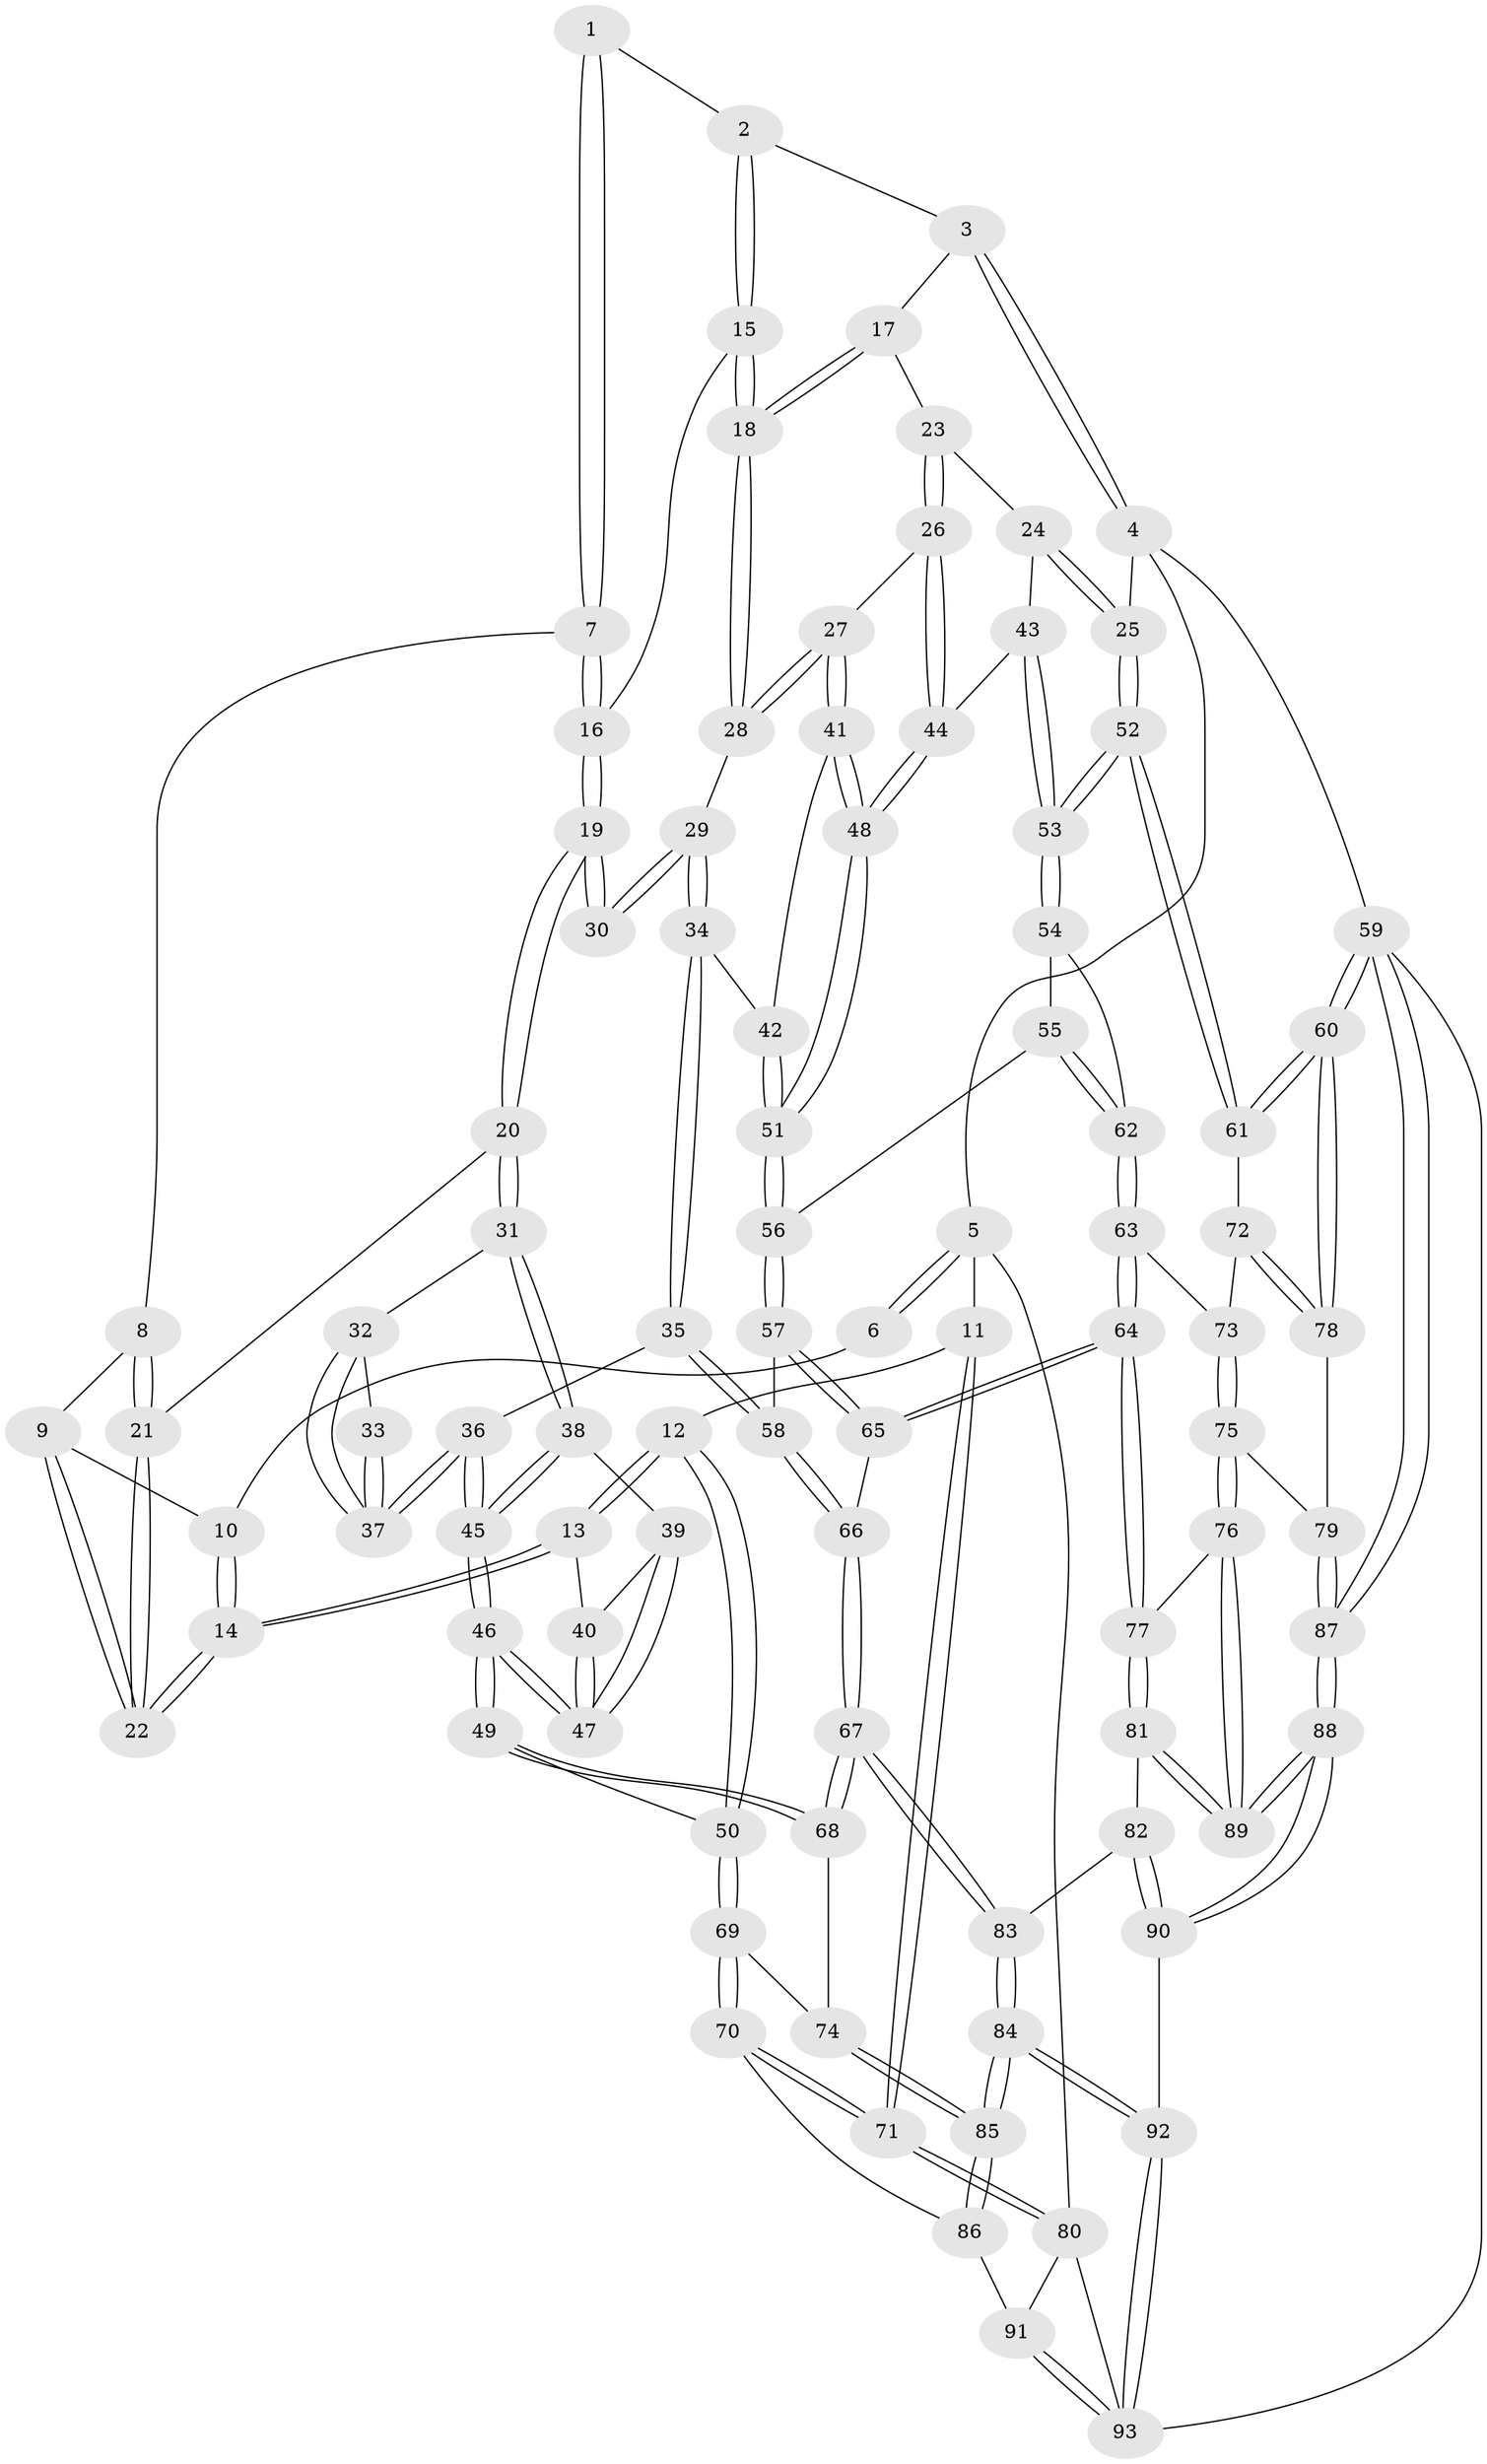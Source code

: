 // coarse degree distribution, {3: 0.2037037037037037, 5: 0.24074074074074073, 4: 0.4074074074074074, 6: 0.09259259259259259, 2: 0.05555555555555555}
// Generated by graph-tools (version 1.1) at 2025/42/03/06/25 10:42:32]
// undirected, 93 vertices, 229 edges
graph export_dot {
graph [start="1"]
  node [color=gray90,style=filled];
  1 [pos="+0.26234516933515456+0"];
  2 [pos="+0.5731887102200136+0"];
  3 [pos="+0.6550317647759181+0"];
  4 [pos="+1+0"];
  5 [pos="+0+0"];
  6 [pos="+0.15054480919999574+0"];
  7 [pos="+0.30860505873569605+0"];
  8 [pos="+0.2939225910775209+0"];
  9 [pos="+0.20801429156404816+0.07585102570187714"];
  10 [pos="+0.14852137451256056+0"];
  11 [pos="+0+0.27193565153118904"];
  12 [pos="+0+0.2726412843343056"];
  13 [pos="+0.0956265319484703+0.185281815230907"];
  14 [pos="+0.10085245932244594+0.1775197842703871"];
  15 [pos="+0.4885230430067586+0.07536238940874272"];
  16 [pos="+0.3795197744412725+0.06306749229577141"];
  17 [pos="+0.7013586909528379+0.026270795065134824"];
  18 [pos="+0.4945534502470046+0.08776389073659169"];
  19 [pos="+0.33603437113618956+0.14713854495501977"];
  20 [pos="+0.3316537218720272+0.15180134127875786"];
  21 [pos="+0.2700163158015206+0.12150838350754549"];
  22 [pos="+0.177875918782841+0.134991991981389"];
  23 [pos="+0.7111400074948919+0.058526345815099225"];
  24 [pos="+0.9648443983364406+0.06926692547921248"];
  25 [pos="+1+0"];
  26 [pos="+0.6949648999003224+0.14029347569333914"];
  27 [pos="+0.6306428551445951+0.1568758561173813"];
  28 [pos="+0.5026753992210817+0.11505544286597862"];
  29 [pos="+0.49038358555458084+0.14137436585420307"];
  30 [pos="+0.4591986126879956+0.15392763342990773"];
  31 [pos="+0.3327315487122608+0.17522431843154432"];
  32 [pos="+0.35659701829594675+0.18581533992253044"];
  33 [pos="+0.4351663595278887+0.17454639864269694"];
  34 [pos="+0.5001759868404999+0.31552104692552496"];
  35 [pos="+0.47105940840062493+0.3583792935907877"];
  36 [pos="+0.45655215535988486+0.3584567208798788"];
  37 [pos="+0.405351400139011+0.220154228049058"];
  38 [pos="+0.32486645238285605+0.19154395485631334"];
  39 [pos="+0.31675364340622614+0.19326583415988038"];
  40 [pos="+0.13340562264736713+0.21153009805990242"];
  41 [pos="+0.5705605758186906+0.2720656962177379"];
  42 [pos="+0.5530270057094857+0.2877911791513923"];
  43 [pos="+0.7921771565142839+0.2648083275216621"];
  44 [pos="+0.7867427369146298+0.2656625560980744"];
  45 [pos="+0.32561651619971044+0.3871758196928681"];
  46 [pos="+0.3077476601053401+0.3975384622519291"];
  47 [pos="+0.19974192326240367+0.27626847014956085"];
  48 [pos="+0.783550901820418+0.2702461572004448"];
  49 [pos="+0.29110781052432927+0.42713435349693896"];
  50 [pos="+0.14084346037651654+0.4899206449678539"];
  51 [pos="+0.7428248580779852+0.3581833111325429"];
  52 [pos="+1+0.42046553638755546"];
  53 [pos="+1+0.41354212977184995"];
  54 [pos="+1+0.4307543352803985"];
  55 [pos="+0.7374757340232836+0.38312430772690176"];
  56 [pos="+0.7368774047685135+0.38080344398272015"];
  57 [pos="+0.538843014703791+0.40810558548559844"];
  58 [pos="+0.49458051648306944+0.3840185955349254"];
  59 [pos="+1+1"];
  60 [pos="+1+0.8111903215901142"];
  61 [pos="+1+0.5036591877129521"];
  62 [pos="+0.7636449240433897+0.49978769007796775"];
  63 [pos="+0.7447178308042601+0.5541107915109503"];
  64 [pos="+0.683037254648537+0.6079973870540533"];
  65 [pos="+0.645786637351329+0.597979141569208"];
  66 [pos="+0.4678066421914274+0.6362862463205952"];
  67 [pos="+0.4246118758204889+0.6633688454256151"];
  68 [pos="+0.3722429785605652+0.622004375213774"];
  69 [pos="+0.11007140385311093+0.6588948028097806"];
  70 [pos="+0.05437387262349736+0.6872628516639532"];
  71 [pos="+0+0.6881860395760142"];
  72 [pos="+0.9523971917080502+0.6209021235976782"];
  73 [pos="+0.9044858058375805+0.6259036389554327"];
  74 [pos="+0.1488473716437297+0.6772016675888741"];
  75 [pos="+0.8309472007836723+0.7611700543115559"];
  76 [pos="+0.7747393352930899+0.7670312505988004"];
  77 [pos="+0.706023835457148+0.7308699824177779"];
  78 [pos="+0.938602568642807+0.7675940771543516"];
  79 [pos="+0.8990504015969143+0.7901586849631355"];
  80 [pos="+0+0.8866314346423892"];
  81 [pos="+0.6512782164876882+0.789855664781084"];
  82 [pos="+0.641867121462847+0.7945785664285916"];
  83 [pos="+0.41957501000897396+0.8181182446666586"];
  84 [pos="+0.36165852781560415+0.9218929573559042"];
  85 [pos="+0.30644321780045636+0.8918350562019984"];
  86 [pos="+0.08530077496696407+0.8862864996091704"];
  87 [pos="+1+1"];
  88 [pos="+0.843647715954091+1"];
  89 [pos="+0.8390711282746326+1"];
  90 [pos="+0.5704646749831027+1"];
  91 [pos="+0.07884807139085676+0.8925173785650351"];
  92 [pos="+0.3953789419137939+1"];
  93 [pos="+0.02786754279987645+1"];
  1 -- 2;
  1 -- 7;
  1 -- 7;
  2 -- 3;
  2 -- 15;
  2 -- 15;
  3 -- 4;
  3 -- 4;
  3 -- 17;
  4 -- 5;
  4 -- 25;
  4 -- 59;
  5 -- 6;
  5 -- 6;
  5 -- 11;
  5 -- 80;
  6 -- 10;
  7 -- 8;
  7 -- 16;
  7 -- 16;
  8 -- 9;
  8 -- 21;
  8 -- 21;
  9 -- 10;
  9 -- 22;
  9 -- 22;
  10 -- 14;
  10 -- 14;
  11 -- 12;
  11 -- 71;
  11 -- 71;
  12 -- 13;
  12 -- 13;
  12 -- 50;
  12 -- 50;
  13 -- 14;
  13 -- 14;
  13 -- 40;
  14 -- 22;
  14 -- 22;
  15 -- 16;
  15 -- 18;
  15 -- 18;
  16 -- 19;
  16 -- 19;
  17 -- 18;
  17 -- 18;
  17 -- 23;
  18 -- 28;
  18 -- 28;
  19 -- 20;
  19 -- 20;
  19 -- 30;
  19 -- 30;
  20 -- 21;
  20 -- 31;
  20 -- 31;
  21 -- 22;
  21 -- 22;
  23 -- 24;
  23 -- 26;
  23 -- 26;
  24 -- 25;
  24 -- 25;
  24 -- 43;
  25 -- 52;
  25 -- 52;
  26 -- 27;
  26 -- 44;
  26 -- 44;
  27 -- 28;
  27 -- 28;
  27 -- 41;
  27 -- 41;
  28 -- 29;
  29 -- 30;
  29 -- 30;
  29 -- 34;
  29 -- 34;
  31 -- 32;
  31 -- 38;
  31 -- 38;
  32 -- 33;
  32 -- 37;
  32 -- 37;
  33 -- 37;
  33 -- 37;
  34 -- 35;
  34 -- 35;
  34 -- 42;
  35 -- 36;
  35 -- 58;
  35 -- 58;
  36 -- 37;
  36 -- 37;
  36 -- 45;
  36 -- 45;
  38 -- 39;
  38 -- 45;
  38 -- 45;
  39 -- 40;
  39 -- 47;
  39 -- 47;
  40 -- 47;
  40 -- 47;
  41 -- 42;
  41 -- 48;
  41 -- 48;
  42 -- 51;
  42 -- 51;
  43 -- 44;
  43 -- 53;
  43 -- 53;
  44 -- 48;
  44 -- 48;
  45 -- 46;
  45 -- 46;
  46 -- 47;
  46 -- 47;
  46 -- 49;
  46 -- 49;
  48 -- 51;
  48 -- 51;
  49 -- 50;
  49 -- 68;
  49 -- 68;
  50 -- 69;
  50 -- 69;
  51 -- 56;
  51 -- 56;
  52 -- 53;
  52 -- 53;
  52 -- 61;
  52 -- 61;
  53 -- 54;
  53 -- 54;
  54 -- 55;
  54 -- 62;
  55 -- 56;
  55 -- 62;
  55 -- 62;
  56 -- 57;
  56 -- 57;
  57 -- 58;
  57 -- 65;
  57 -- 65;
  58 -- 66;
  58 -- 66;
  59 -- 60;
  59 -- 60;
  59 -- 87;
  59 -- 87;
  59 -- 93;
  60 -- 61;
  60 -- 61;
  60 -- 78;
  60 -- 78;
  61 -- 72;
  62 -- 63;
  62 -- 63;
  63 -- 64;
  63 -- 64;
  63 -- 73;
  64 -- 65;
  64 -- 65;
  64 -- 77;
  64 -- 77;
  65 -- 66;
  66 -- 67;
  66 -- 67;
  67 -- 68;
  67 -- 68;
  67 -- 83;
  67 -- 83;
  68 -- 74;
  69 -- 70;
  69 -- 70;
  69 -- 74;
  70 -- 71;
  70 -- 71;
  70 -- 86;
  71 -- 80;
  71 -- 80;
  72 -- 73;
  72 -- 78;
  72 -- 78;
  73 -- 75;
  73 -- 75;
  74 -- 85;
  74 -- 85;
  75 -- 76;
  75 -- 76;
  75 -- 79;
  76 -- 77;
  76 -- 89;
  76 -- 89;
  77 -- 81;
  77 -- 81;
  78 -- 79;
  79 -- 87;
  79 -- 87;
  80 -- 91;
  80 -- 93;
  81 -- 82;
  81 -- 89;
  81 -- 89;
  82 -- 83;
  82 -- 90;
  82 -- 90;
  83 -- 84;
  83 -- 84;
  84 -- 85;
  84 -- 85;
  84 -- 92;
  84 -- 92;
  85 -- 86;
  85 -- 86;
  86 -- 91;
  87 -- 88;
  87 -- 88;
  88 -- 89;
  88 -- 89;
  88 -- 90;
  88 -- 90;
  90 -- 92;
  91 -- 93;
  91 -- 93;
  92 -- 93;
  92 -- 93;
}

